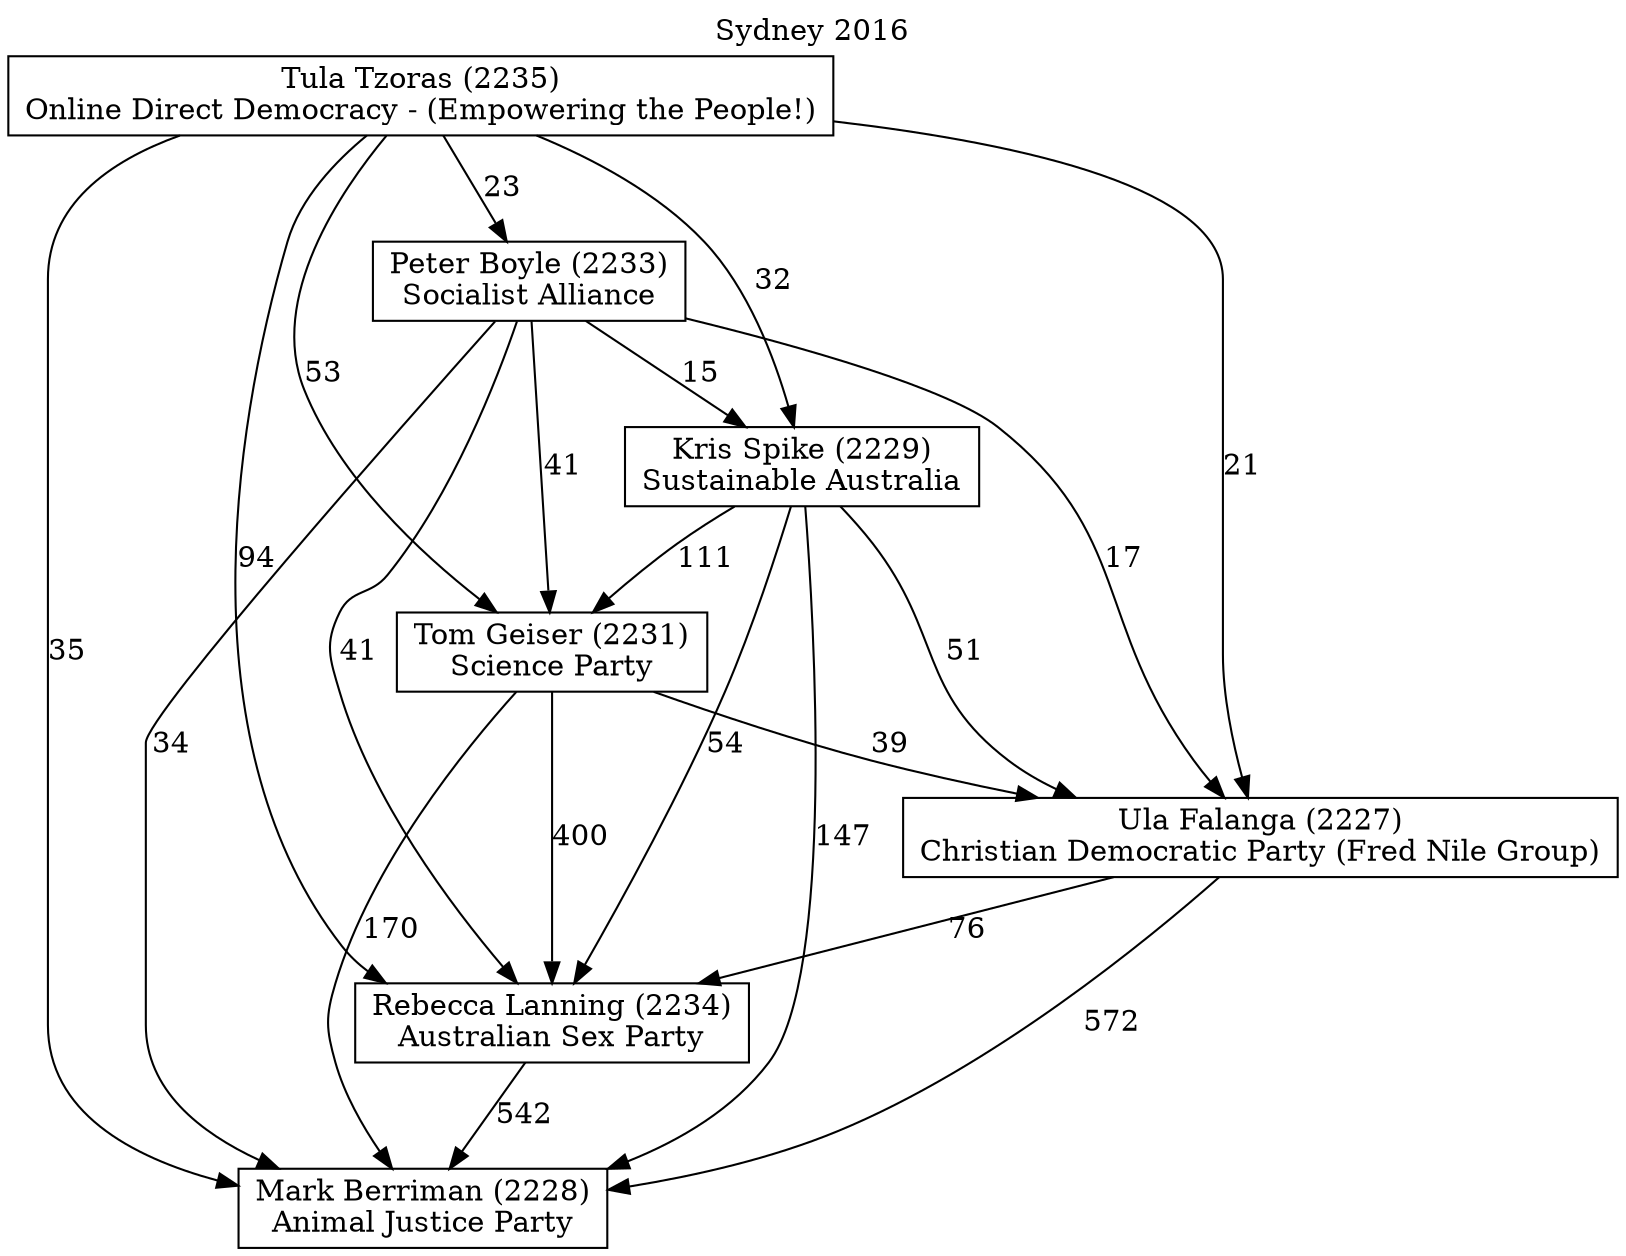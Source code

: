 // House preference flow
digraph "Mark Berriman (2228)_Sydney_2016" {
	graph [label="Sydney 2016" labelloc=t mclimit=10]
	node [shape=box]
	"Ula Falanga (2227)" [label="Ula Falanga (2227)
Christian Democratic Party (Fred Nile Group)"]
	"Tom Geiser (2231)" [label="Tom Geiser (2231)
Science Party"]
	"Tula Tzoras (2235)" [label="Tula Tzoras (2235)
Online Direct Democracy - (Empowering the People!)"]
	"Mark Berriman (2228)" [label="Mark Berriman (2228)
Animal Justice Party"]
	"Kris Spike (2229)" [label="Kris Spike (2229)
Sustainable Australia"]
	"Rebecca Lanning (2234)" [label="Rebecca Lanning (2234)
Australian Sex Party"]
	"Peter Boyle (2233)" [label="Peter Boyle (2233)
Socialist Alliance"]
	"Kris Spike (2229)" -> "Tom Geiser (2231)" [label=111]
	"Peter Boyle (2233)" -> "Rebecca Lanning (2234)" [label=41]
	"Tula Tzoras (2235)" -> "Kris Spike (2229)" [label=32]
	"Ula Falanga (2227)" -> "Rebecca Lanning (2234)" [label=76]
	"Tula Tzoras (2235)" -> "Tom Geiser (2231)" [label=53]
	"Tom Geiser (2231)" -> "Mark Berriman (2228)" [label=170]
	"Kris Spike (2229)" -> "Mark Berriman (2228)" [label=147]
	"Peter Boyle (2233)" -> "Kris Spike (2229)" [label=15]
	"Kris Spike (2229)" -> "Rebecca Lanning (2234)" [label=54]
	"Tom Geiser (2231)" -> "Rebecca Lanning (2234)" [label=400]
	"Kris Spike (2229)" -> "Ula Falanga (2227)" [label=51]
	"Tula Tzoras (2235)" -> "Peter Boyle (2233)" [label=23]
	"Peter Boyle (2233)" -> "Ula Falanga (2227)" [label=17]
	"Ula Falanga (2227)" -> "Mark Berriman (2228)" [label=572]
	"Tom Geiser (2231)" -> "Ula Falanga (2227)" [label=39]
	"Rebecca Lanning (2234)" -> "Mark Berriman (2228)" [label=542]
	"Tula Tzoras (2235)" -> "Rebecca Lanning (2234)" [label=94]
	"Peter Boyle (2233)" -> "Tom Geiser (2231)" [label=41]
	"Tula Tzoras (2235)" -> "Mark Berriman (2228)" [label=35]
	"Peter Boyle (2233)" -> "Mark Berriman (2228)" [label=34]
	"Tula Tzoras (2235)" -> "Ula Falanga (2227)" [label=21]
}
